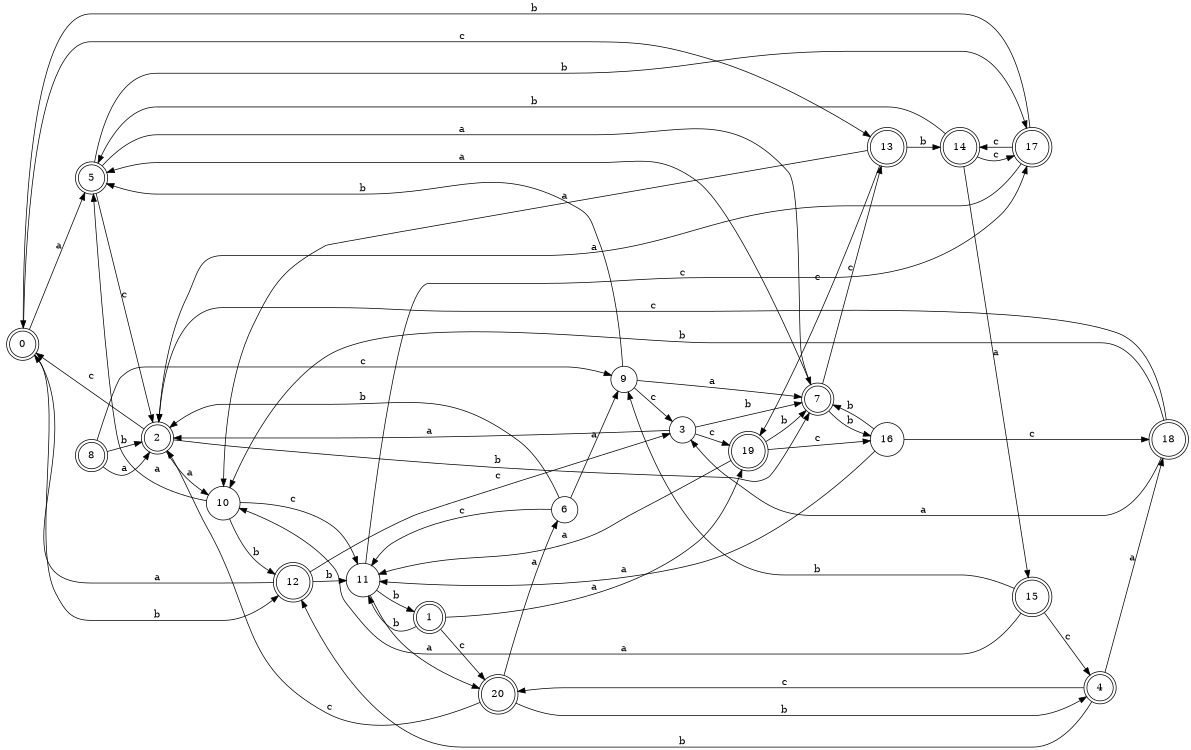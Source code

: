 digraph n17_6 {
__start0 [label="" shape="none"];

rankdir=LR;
size="8,5";

s0 [style="rounded,filled", color="black", fillcolor="white" shape="doublecircle", label="0"];
s1 [style="rounded,filled", color="black", fillcolor="white" shape="doublecircle", label="1"];
s2 [style="rounded,filled", color="black", fillcolor="white" shape="doublecircle", label="2"];
s3 [style="filled", color="black", fillcolor="white" shape="circle", label="3"];
s4 [style="rounded,filled", color="black", fillcolor="white" shape="doublecircle", label="4"];
s5 [style="rounded,filled", color="black", fillcolor="white" shape="doublecircle", label="5"];
s6 [style="filled", color="black", fillcolor="white" shape="circle", label="6"];
s7 [style="rounded,filled", color="black", fillcolor="white" shape="doublecircle", label="7"];
s8 [style="rounded,filled", color="black", fillcolor="white" shape="doublecircle", label="8"];
s9 [style="filled", color="black", fillcolor="white" shape="circle", label="9"];
s10 [style="filled", color="black", fillcolor="white" shape="circle", label="10"];
s11 [style="filled", color="black", fillcolor="white" shape="circle", label="11"];
s12 [style="rounded,filled", color="black", fillcolor="white" shape="doublecircle", label="12"];
s13 [style="rounded,filled", color="black", fillcolor="white" shape="doublecircle", label="13"];
s14 [style="rounded,filled", color="black", fillcolor="white" shape="doublecircle", label="14"];
s15 [style="rounded,filled", color="black", fillcolor="white" shape="doublecircle", label="15"];
s16 [style="filled", color="black", fillcolor="white" shape="circle", label="16"];
s17 [style="rounded,filled", color="black", fillcolor="white" shape="doublecircle", label="17"];
s18 [style="rounded,filled", color="black", fillcolor="white" shape="doublecircle", label="18"];
s19 [style="rounded,filled", color="black", fillcolor="white" shape="doublecircle", label="19"];
s20 [style="rounded,filled", color="black", fillcolor="white" shape="doublecircle", label="20"];
s0 -> s5 [label="a"];
s0 -> s12 [label="b"];
s0 -> s13 [label="c"];
s1 -> s19 [label="a"];
s1 -> s11 [label="b"];
s1 -> s20 [label="c"];
s2 -> s10 [label="a"];
s2 -> s7 [label="b"];
s2 -> s0 [label="c"];
s3 -> s2 [label="a"];
s3 -> s7 [label="b"];
s3 -> s19 [label="c"];
s4 -> s18 [label="a"];
s4 -> s12 [label="b"];
s4 -> s20 [label="c"];
s5 -> s7 [label="a"];
s5 -> s17 [label="b"];
s5 -> s2 [label="c"];
s6 -> s9 [label="a"];
s6 -> s2 [label="b"];
s6 -> s11 [label="c"];
s7 -> s5 [label="a"];
s7 -> s16 [label="b"];
s7 -> s13 [label="c"];
s8 -> s2 [label="a"];
s8 -> s2 [label="b"];
s8 -> s9 [label="c"];
s9 -> s7 [label="a"];
s9 -> s5 [label="b"];
s9 -> s3 [label="c"];
s10 -> s5 [label="a"];
s10 -> s12 [label="b"];
s10 -> s11 [label="c"];
s11 -> s20 [label="a"];
s11 -> s1 [label="b"];
s11 -> s17 [label="c"];
s12 -> s0 [label="a"];
s12 -> s11 [label="b"];
s12 -> s3 [label="c"];
s13 -> s10 [label="a"];
s13 -> s14 [label="b"];
s13 -> s19 [label="c"];
s14 -> s15 [label="a"];
s14 -> s5 [label="b"];
s14 -> s17 [label="c"];
s15 -> s10 [label="a"];
s15 -> s9 [label="b"];
s15 -> s4 [label="c"];
s16 -> s11 [label="a"];
s16 -> s7 [label="b"];
s16 -> s18 [label="c"];
s17 -> s2 [label="a"];
s17 -> s0 [label="b"];
s17 -> s14 [label="c"];
s18 -> s3 [label="a"];
s18 -> s10 [label="b"];
s18 -> s2 [label="c"];
s19 -> s11 [label="a"];
s19 -> s7 [label="b"];
s19 -> s16 [label="c"];
s20 -> s6 [label="a"];
s20 -> s4 [label="b"];
s20 -> s2 [label="c"];

}